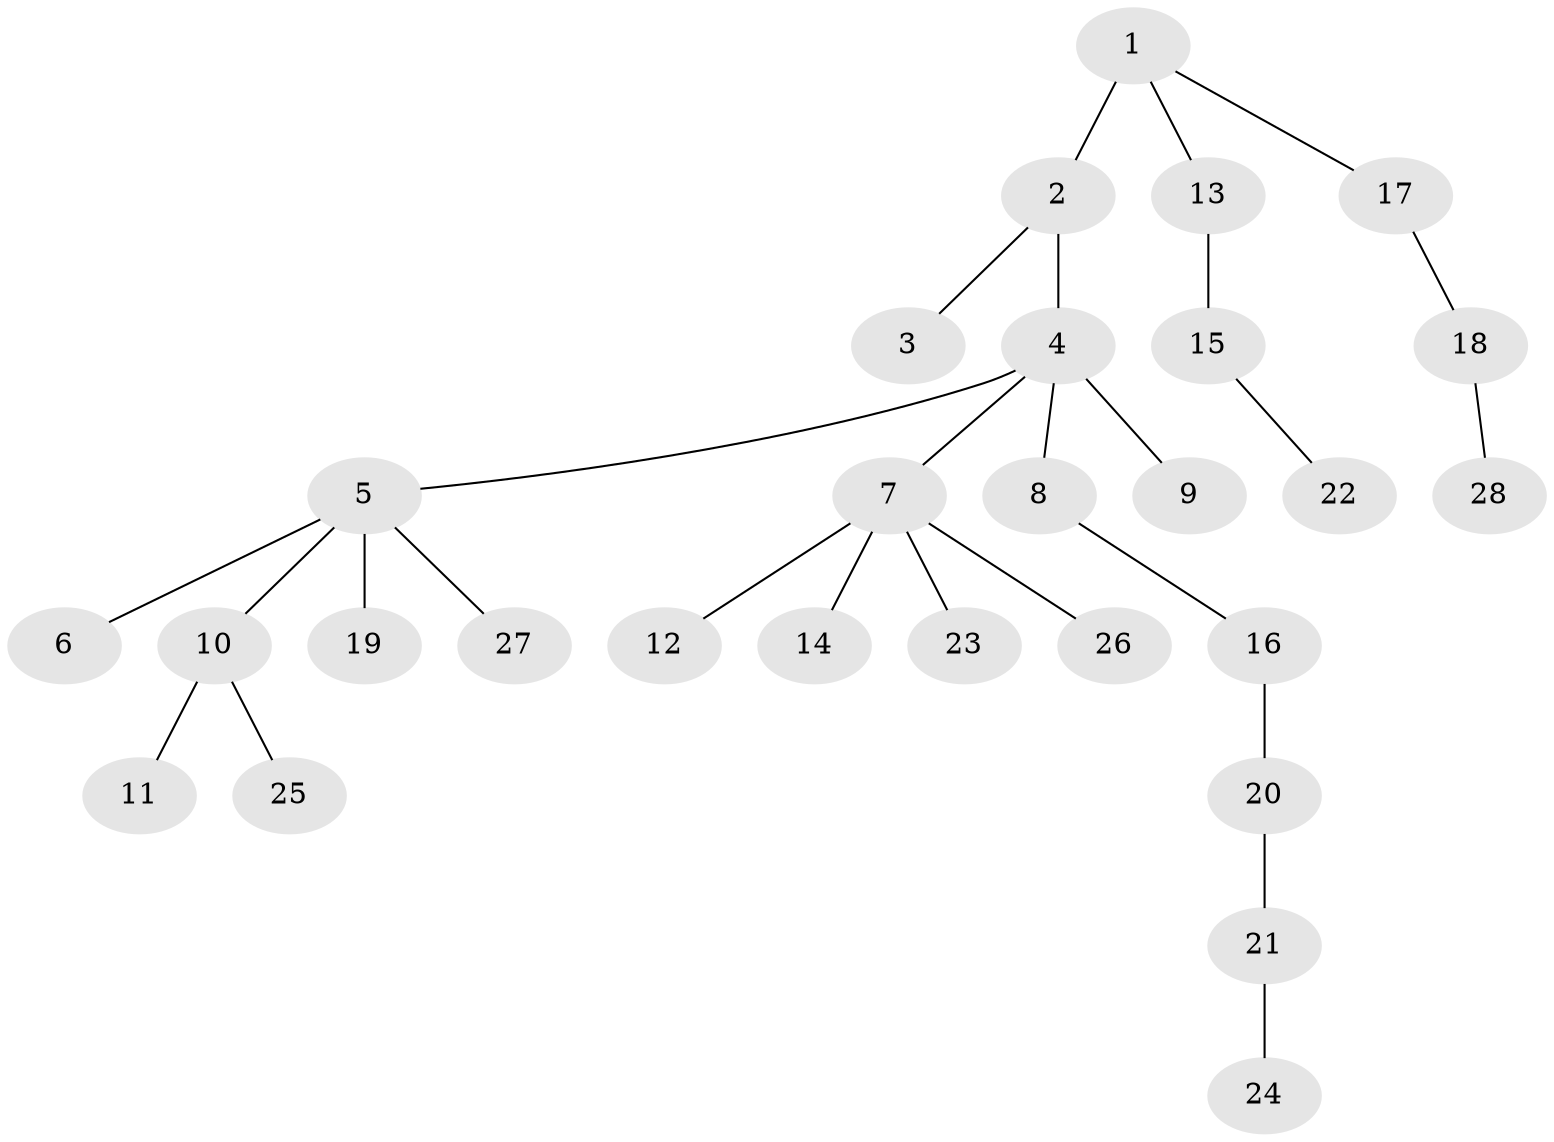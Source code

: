 // original degree distribution, {3: 0.16981132075471697, 5: 0.018867924528301886, 1: 0.49056603773584906, 2: 0.2641509433962264, 6: 0.05660377358490566}
// Generated by graph-tools (version 1.1) at 2025/36/03/09/25 02:36:58]
// undirected, 28 vertices, 27 edges
graph export_dot {
graph [start="1"]
  node [color=gray90,style=filled];
  1;
  2;
  3;
  4;
  5;
  6;
  7;
  8;
  9;
  10;
  11;
  12;
  13;
  14;
  15;
  16;
  17;
  18;
  19;
  20;
  21;
  22;
  23;
  24;
  25;
  26;
  27;
  28;
  1 -- 2 [weight=2.0];
  1 -- 13 [weight=1.0];
  1 -- 17 [weight=1.0];
  2 -- 3 [weight=1.0];
  2 -- 4 [weight=1.0];
  4 -- 5 [weight=1.0];
  4 -- 7 [weight=1.0];
  4 -- 8 [weight=1.0];
  4 -- 9 [weight=1.0];
  5 -- 6 [weight=1.0];
  5 -- 10 [weight=1.0];
  5 -- 19 [weight=1.0];
  5 -- 27 [weight=1.0];
  7 -- 12 [weight=1.0];
  7 -- 14 [weight=1.0];
  7 -- 23 [weight=1.0];
  7 -- 26 [weight=1.0];
  8 -- 16 [weight=1.0];
  10 -- 11 [weight=1.0];
  10 -- 25 [weight=1.0];
  13 -- 15 [weight=1.0];
  15 -- 22 [weight=1.0];
  16 -- 20 [weight=1.0];
  17 -- 18 [weight=1.0];
  18 -- 28 [weight=1.0];
  20 -- 21 [weight=1.0];
  21 -- 24 [weight=1.0];
}
